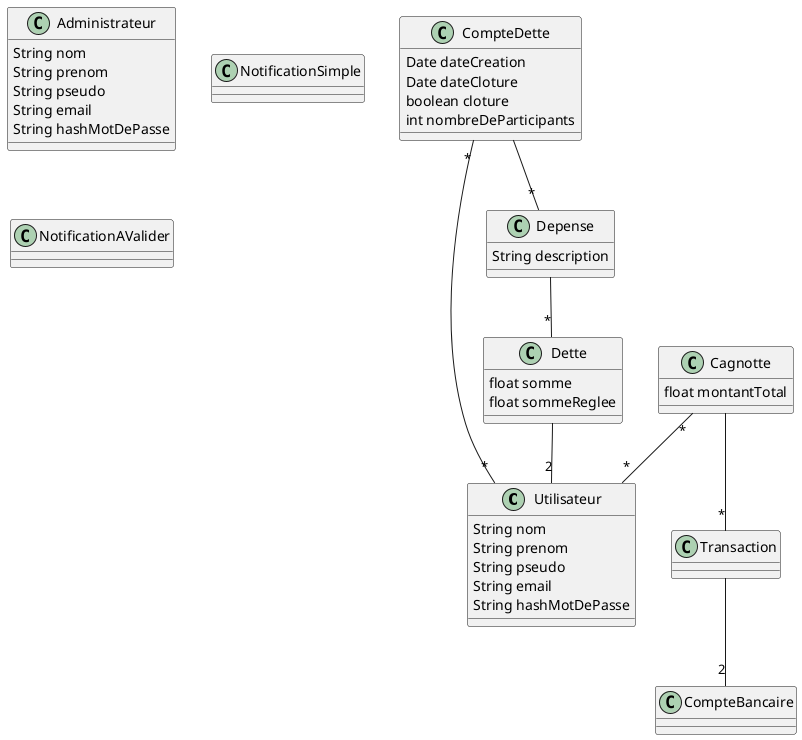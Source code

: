 @startuml Classes

	class Utilisateur {
		String nom
		String prenom
		String pseudo
		String email
		String hashMotDePasse
	}

	class Administrateur {
		String nom
		String prenom
		String pseudo
		String email
		String hashMotDePasse
	}

	class Cagnotte {
		float montantTotal
	}

	Cagnotte "*"--"*" Utilisateur
	Cagnotte --"*" Transaction

	class CompteDette {
		Date dateCreation
		Date dateCloture
		boolean cloture
		int nombreDeParticipants
	}
	CompteDette "*"--"*" Utilisateur
	CompteDette --"*" Depense

	class Depense {
		String description
	}
	Depense --"*" Dette

	class Dette {
		float somme
		float sommeReglee
	}
	Dette --"2" Utilisateur

	class Transaction {

	}

	Transaction --"2" CompteBancaire

	class CompteBancaire {

	}

	class NotificationSimple {

	}

	class NotificationAValider {

	}

@enduml